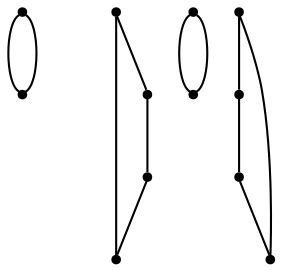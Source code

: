 graph {
  node [shape=point,comment="{\"directed\":false,\"doi\":\"10.1007/978-3-642-25878-7_6\",\"figure\":\"5 (1)\"}"]

  v0 [pos="1086.6708785385338,642.8076121714831"]
  v1 [pos="1058.8980032407328,726.0750987508618"]
  v2 [pos="1031.1250643121232,864.8514451601288"]
  v3 [pos="1003.3521253835136,809.3382613188899"]
  v4 [pos="920.0291725951411,726.0750987508618"]
  v5 [pos="892.25629729734,753.8296558426105"]
  v6 [pos="975.5792500857125,837.0928184106384"]
  v7 [pos="864.4833583687305,698.3164720013715"]
  v8 [pos="989.4656559192089,670.5621692632317"]
  v9 [pos="836.7062834375771,809.3382613188899"]
  v10 [pos="906.1427667616447,892.6057478982685"]
  v11 [pos="808.9333445089675,920.3603049900171"]

  v0 -- v11 [id="-1",pos="1086.6708785385338,642.8076121714831 1086.6719284468718,920.3603049900171 1086.6719284468718,920.3603049900171 1086.6719284468718,920.3603049900171 808.9333445089675,920.3603049900171 808.9333445089675,920.3603049900171 808.9333445089675,920.3603049900171"]
  v11 -- v0 [id="-2",pos="808.9333445089675,920.3603049900171 808.9343944173055,642.807866525092 808.9343944173055,642.807866525092 808.9343944173055,642.807866525092 1086.6708785385338,642.8076121714831 1086.6708785385338,642.8076121714831 1086.6708785385338,642.8076121714831"]
  v10 -- v9 [id="-3",pos="906.1427667616447,892.6057478982685 836.7072697151067,892.6057478982685 836.7072697151067,892.6057478982685 836.7072697151067,892.6057478982685 836.7062834375771,809.3382613188899 836.7062834375771,809.3382613188899 836.7062834375771,809.3382613188899"]
  v10 -- v1 [id="-4",pos="906.1427667616447,892.6057478982685 1058.8989895182624,892.6057478982685 1058.8989895182624,892.6057478982685 1058.8989895182624,892.6057478982685 1058.8980032407328,726.0750987508618 1058.8980032407328,726.0750987508618 1058.8980032407328,726.0750987508618"]
  v9 -- v8 [id="-5",pos="836.7062834375771,809.3382613188899 836.7072697151067,670.5621692632317 836.7072697151067,670.5621692632317 836.7072697151067,670.5621692632317 989.4656559192089,670.5621692632317 989.4656559192089,670.5621692632317 989.4656559192089,670.5621692632317"]
  v8 -- v1 [id="-6",pos="989.4656559192089,670.5621692632317 1058.8989895182624,670.5621692632317 1058.8989895182624,670.5621692632317 1058.8989895182624,670.5621692632317 1058.8980032407328,726.0750987508618 1058.8980032407328,726.0750987508618 1058.8980032407328,726.0750987508618"]
  v7 -- v2 [id="-7",pos="864.4833583687305,698.3164720013715 864.4844082770685,864.8514451601288 864.4844082770685,864.8514451601288 864.4844082770685,864.8514451601288 1031.1250643121232,864.8514451601288 1031.1250643121232,864.8514451601288 1031.1250643121232,864.8514451601288"]
  v6 -- v5 [id="-8",pos="975.5792500857125,837.0928184106384 892.2530839415174,837.0928184106384 892.2530839415174,837.0928184106384 892.2530839415174,837.0928184106384 892.25629729734,753.8296558426105 892.25629729734,753.8296558426105 892.25629729734,753.8296558426105"]
  v5 -- v4 [id="-9",pos="892.25629729734,753.8296558426105 892.2530839415174,726.07102909312 892.2530839415174,726.07102909312 892.2530839415174,726.07102909312 920.0291725951411,726.0750987508618 920.0291725951411,726.0750987508618 920.0291725951411,726.0750987508618"]
  v4 -- v3 [id="-10",pos="920.0291725951411,726.0750987508618 1003.3489756584994,726.07102909312 1003.3489756584994,726.07102909312 1003.3489756584994,726.07102909312 1003.3521253835136,809.3382613188899 1003.3521253835136,809.3382613188899 1003.3521253835136,809.3382613188899"]
  v3 -- v6 [id="-11",pos="1003.3521253835136,809.3382613188899 1003.3489756584994,837.0928184106384 1003.3489756584994,837.0928184106384 1003.3489756584994,837.0928184106384 975.5792500857125,837.0928184106384 975.5792500857125,837.0928184106384 975.5792500857125,837.0928184106384"]
  v2 -- v7 [id="-12",pos="1031.1250643121232,864.8514451601288 1031.1261142204612,698.3207960127221 1031.1261142204612,698.3207960127221 1031.1261142204612,698.3207960127221 864.4833583687305,698.3164720013715 864.4833583687305,698.3164720013715 864.4833583687305,698.3164720013715"]
}